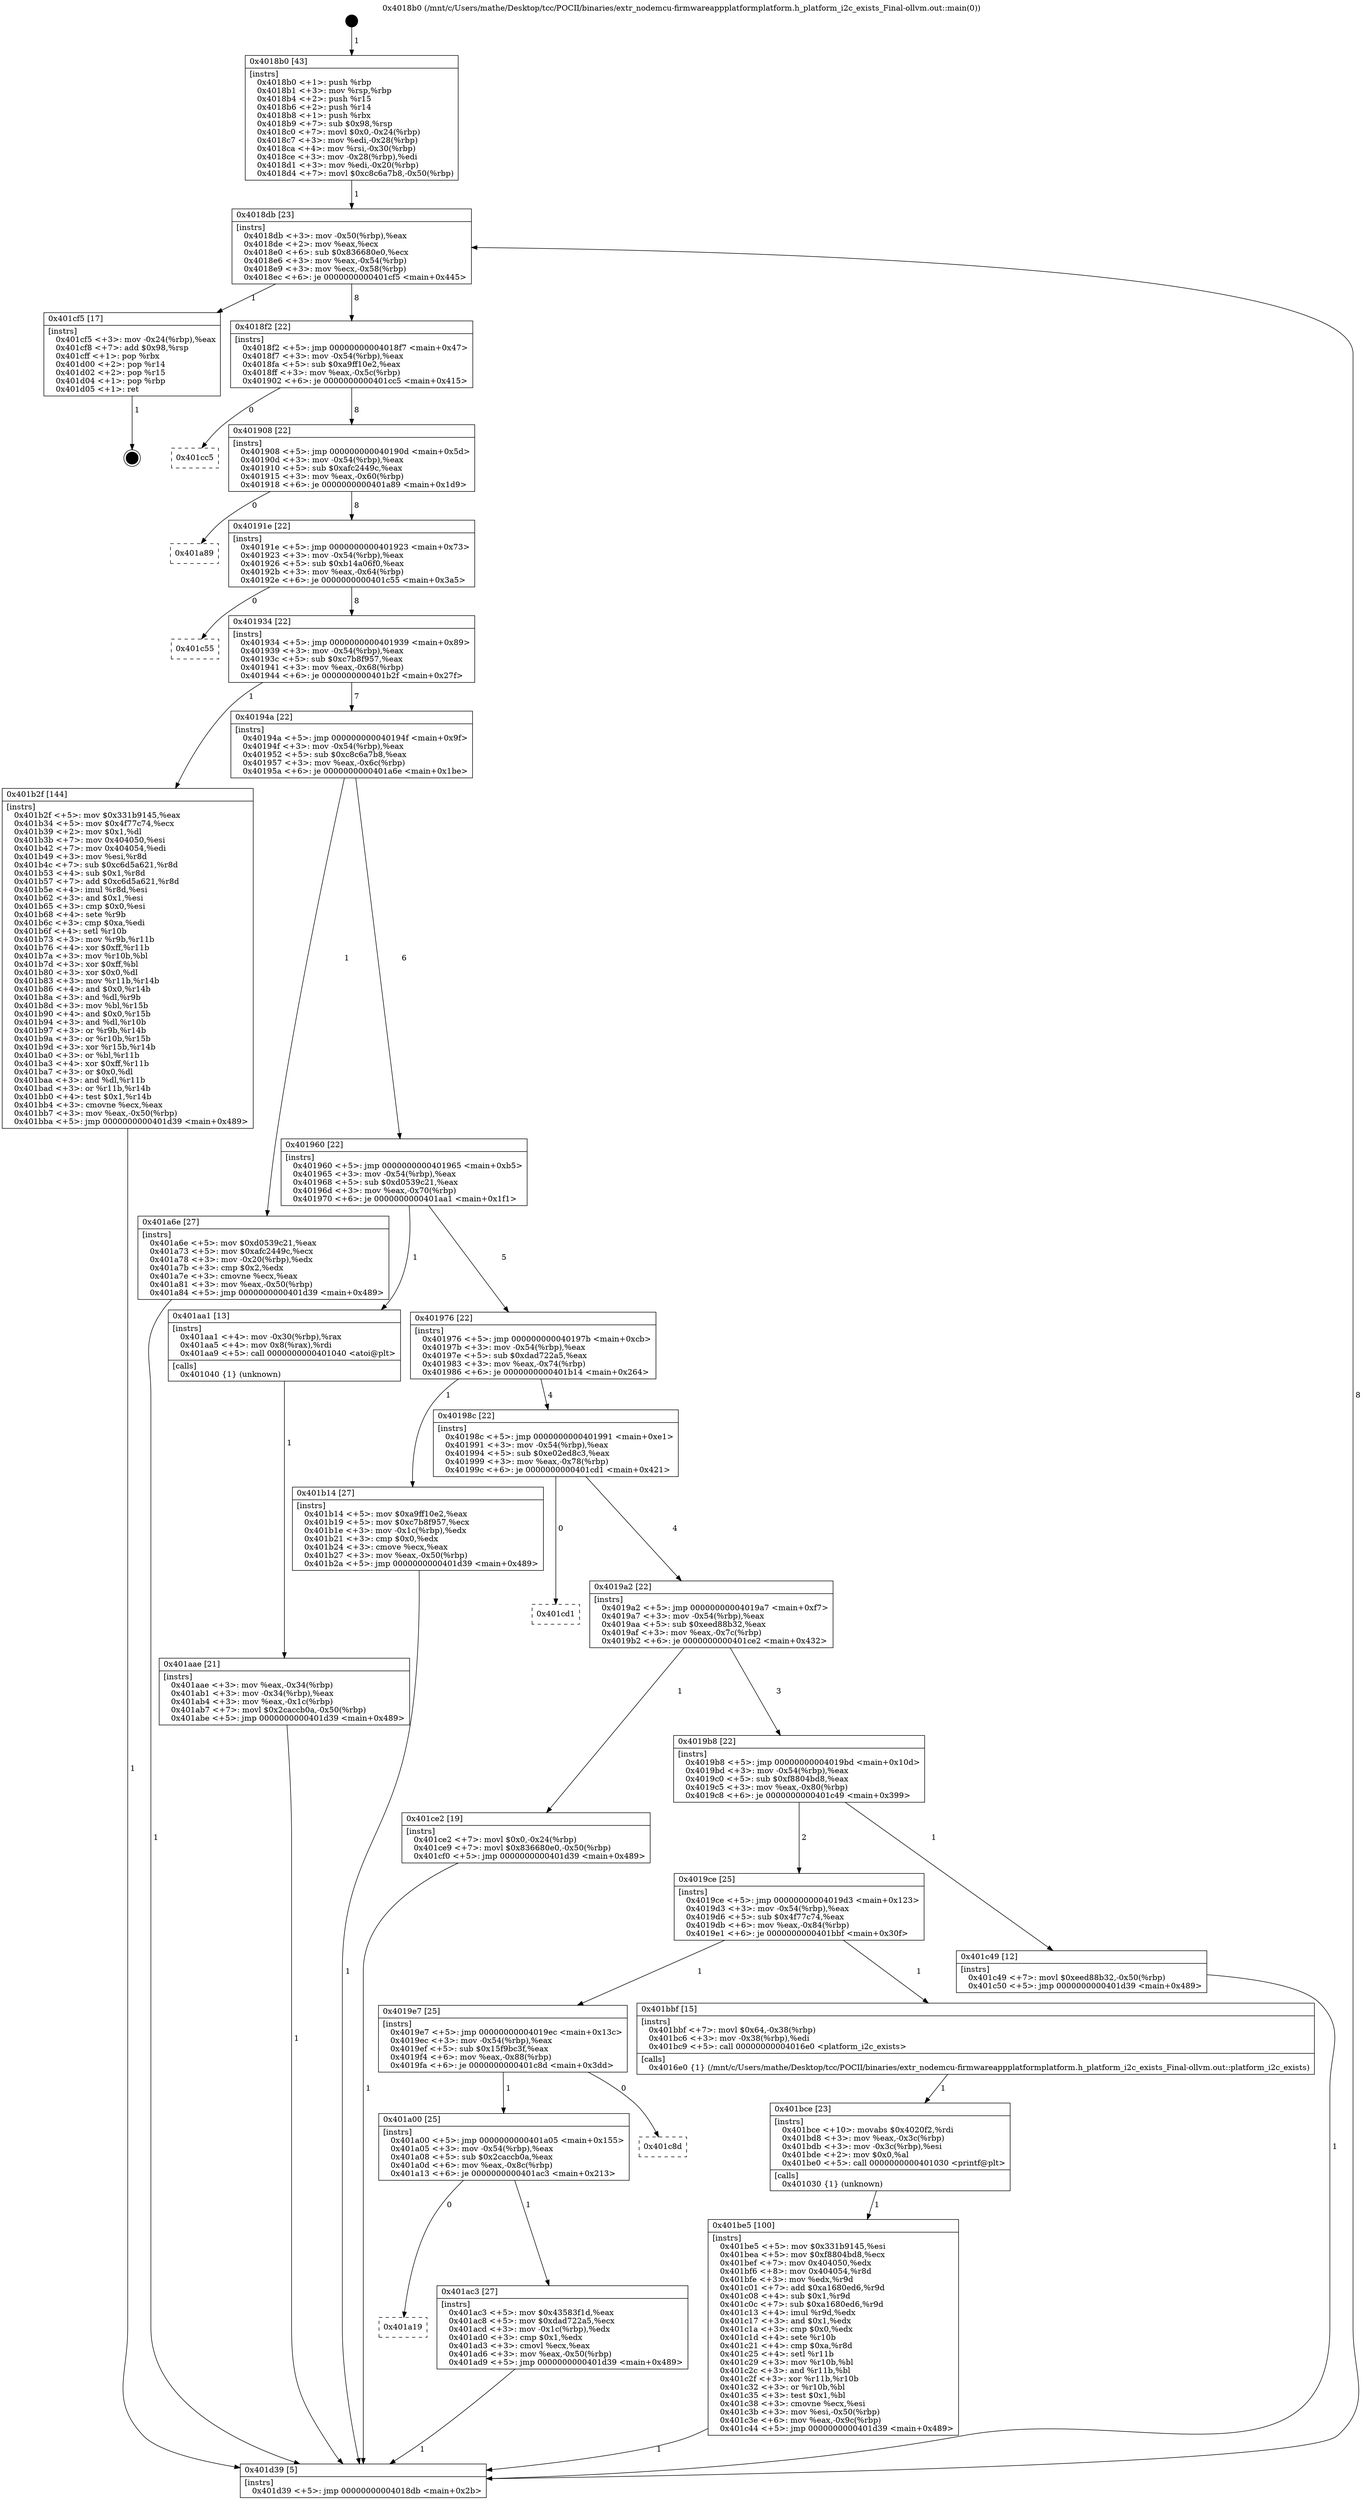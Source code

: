digraph "0x4018b0" {
  label = "0x4018b0 (/mnt/c/Users/mathe/Desktop/tcc/POCII/binaries/extr_nodemcu-firmwareappplatformplatform.h_platform_i2c_exists_Final-ollvm.out::main(0))"
  labelloc = "t"
  node[shape=record]

  Entry [label="",width=0.3,height=0.3,shape=circle,fillcolor=black,style=filled]
  "0x4018db" [label="{
     0x4018db [23]\l
     | [instrs]\l
     &nbsp;&nbsp;0x4018db \<+3\>: mov -0x50(%rbp),%eax\l
     &nbsp;&nbsp;0x4018de \<+2\>: mov %eax,%ecx\l
     &nbsp;&nbsp;0x4018e0 \<+6\>: sub $0x836680e0,%ecx\l
     &nbsp;&nbsp;0x4018e6 \<+3\>: mov %eax,-0x54(%rbp)\l
     &nbsp;&nbsp;0x4018e9 \<+3\>: mov %ecx,-0x58(%rbp)\l
     &nbsp;&nbsp;0x4018ec \<+6\>: je 0000000000401cf5 \<main+0x445\>\l
  }"]
  "0x401cf5" [label="{
     0x401cf5 [17]\l
     | [instrs]\l
     &nbsp;&nbsp;0x401cf5 \<+3\>: mov -0x24(%rbp),%eax\l
     &nbsp;&nbsp;0x401cf8 \<+7\>: add $0x98,%rsp\l
     &nbsp;&nbsp;0x401cff \<+1\>: pop %rbx\l
     &nbsp;&nbsp;0x401d00 \<+2\>: pop %r14\l
     &nbsp;&nbsp;0x401d02 \<+2\>: pop %r15\l
     &nbsp;&nbsp;0x401d04 \<+1\>: pop %rbp\l
     &nbsp;&nbsp;0x401d05 \<+1\>: ret\l
  }"]
  "0x4018f2" [label="{
     0x4018f2 [22]\l
     | [instrs]\l
     &nbsp;&nbsp;0x4018f2 \<+5\>: jmp 00000000004018f7 \<main+0x47\>\l
     &nbsp;&nbsp;0x4018f7 \<+3\>: mov -0x54(%rbp),%eax\l
     &nbsp;&nbsp;0x4018fa \<+5\>: sub $0xa9ff10e2,%eax\l
     &nbsp;&nbsp;0x4018ff \<+3\>: mov %eax,-0x5c(%rbp)\l
     &nbsp;&nbsp;0x401902 \<+6\>: je 0000000000401cc5 \<main+0x415\>\l
  }"]
  Exit [label="",width=0.3,height=0.3,shape=circle,fillcolor=black,style=filled,peripheries=2]
  "0x401cc5" [label="{
     0x401cc5\l
  }", style=dashed]
  "0x401908" [label="{
     0x401908 [22]\l
     | [instrs]\l
     &nbsp;&nbsp;0x401908 \<+5\>: jmp 000000000040190d \<main+0x5d\>\l
     &nbsp;&nbsp;0x40190d \<+3\>: mov -0x54(%rbp),%eax\l
     &nbsp;&nbsp;0x401910 \<+5\>: sub $0xafc2449c,%eax\l
     &nbsp;&nbsp;0x401915 \<+3\>: mov %eax,-0x60(%rbp)\l
     &nbsp;&nbsp;0x401918 \<+6\>: je 0000000000401a89 \<main+0x1d9\>\l
  }"]
  "0x401be5" [label="{
     0x401be5 [100]\l
     | [instrs]\l
     &nbsp;&nbsp;0x401be5 \<+5\>: mov $0x331b9145,%esi\l
     &nbsp;&nbsp;0x401bea \<+5\>: mov $0xf8804bd8,%ecx\l
     &nbsp;&nbsp;0x401bef \<+7\>: mov 0x404050,%edx\l
     &nbsp;&nbsp;0x401bf6 \<+8\>: mov 0x404054,%r8d\l
     &nbsp;&nbsp;0x401bfe \<+3\>: mov %edx,%r9d\l
     &nbsp;&nbsp;0x401c01 \<+7\>: add $0xa1680ed6,%r9d\l
     &nbsp;&nbsp;0x401c08 \<+4\>: sub $0x1,%r9d\l
     &nbsp;&nbsp;0x401c0c \<+7\>: sub $0xa1680ed6,%r9d\l
     &nbsp;&nbsp;0x401c13 \<+4\>: imul %r9d,%edx\l
     &nbsp;&nbsp;0x401c17 \<+3\>: and $0x1,%edx\l
     &nbsp;&nbsp;0x401c1a \<+3\>: cmp $0x0,%edx\l
     &nbsp;&nbsp;0x401c1d \<+4\>: sete %r10b\l
     &nbsp;&nbsp;0x401c21 \<+4\>: cmp $0xa,%r8d\l
     &nbsp;&nbsp;0x401c25 \<+4\>: setl %r11b\l
     &nbsp;&nbsp;0x401c29 \<+3\>: mov %r10b,%bl\l
     &nbsp;&nbsp;0x401c2c \<+3\>: and %r11b,%bl\l
     &nbsp;&nbsp;0x401c2f \<+3\>: xor %r11b,%r10b\l
     &nbsp;&nbsp;0x401c32 \<+3\>: or %r10b,%bl\l
     &nbsp;&nbsp;0x401c35 \<+3\>: test $0x1,%bl\l
     &nbsp;&nbsp;0x401c38 \<+3\>: cmovne %ecx,%esi\l
     &nbsp;&nbsp;0x401c3b \<+3\>: mov %esi,-0x50(%rbp)\l
     &nbsp;&nbsp;0x401c3e \<+6\>: mov %eax,-0x9c(%rbp)\l
     &nbsp;&nbsp;0x401c44 \<+5\>: jmp 0000000000401d39 \<main+0x489\>\l
  }"]
  "0x401a89" [label="{
     0x401a89\l
  }", style=dashed]
  "0x40191e" [label="{
     0x40191e [22]\l
     | [instrs]\l
     &nbsp;&nbsp;0x40191e \<+5\>: jmp 0000000000401923 \<main+0x73\>\l
     &nbsp;&nbsp;0x401923 \<+3\>: mov -0x54(%rbp),%eax\l
     &nbsp;&nbsp;0x401926 \<+5\>: sub $0xb14a06f0,%eax\l
     &nbsp;&nbsp;0x40192b \<+3\>: mov %eax,-0x64(%rbp)\l
     &nbsp;&nbsp;0x40192e \<+6\>: je 0000000000401c55 \<main+0x3a5\>\l
  }"]
  "0x401bce" [label="{
     0x401bce [23]\l
     | [instrs]\l
     &nbsp;&nbsp;0x401bce \<+10\>: movabs $0x4020f2,%rdi\l
     &nbsp;&nbsp;0x401bd8 \<+3\>: mov %eax,-0x3c(%rbp)\l
     &nbsp;&nbsp;0x401bdb \<+3\>: mov -0x3c(%rbp),%esi\l
     &nbsp;&nbsp;0x401bde \<+2\>: mov $0x0,%al\l
     &nbsp;&nbsp;0x401be0 \<+5\>: call 0000000000401030 \<printf@plt\>\l
     | [calls]\l
     &nbsp;&nbsp;0x401030 \{1\} (unknown)\l
  }"]
  "0x401c55" [label="{
     0x401c55\l
  }", style=dashed]
  "0x401934" [label="{
     0x401934 [22]\l
     | [instrs]\l
     &nbsp;&nbsp;0x401934 \<+5\>: jmp 0000000000401939 \<main+0x89\>\l
     &nbsp;&nbsp;0x401939 \<+3\>: mov -0x54(%rbp),%eax\l
     &nbsp;&nbsp;0x40193c \<+5\>: sub $0xc7b8f957,%eax\l
     &nbsp;&nbsp;0x401941 \<+3\>: mov %eax,-0x68(%rbp)\l
     &nbsp;&nbsp;0x401944 \<+6\>: je 0000000000401b2f \<main+0x27f\>\l
  }"]
  "0x401a19" [label="{
     0x401a19\l
  }", style=dashed]
  "0x401b2f" [label="{
     0x401b2f [144]\l
     | [instrs]\l
     &nbsp;&nbsp;0x401b2f \<+5\>: mov $0x331b9145,%eax\l
     &nbsp;&nbsp;0x401b34 \<+5\>: mov $0x4f77c74,%ecx\l
     &nbsp;&nbsp;0x401b39 \<+2\>: mov $0x1,%dl\l
     &nbsp;&nbsp;0x401b3b \<+7\>: mov 0x404050,%esi\l
     &nbsp;&nbsp;0x401b42 \<+7\>: mov 0x404054,%edi\l
     &nbsp;&nbsp;0x401b49 \<+3\>: mov %esi,%r8d\l
     &nbsp;&nbsp;0x401b4c \<+7\>: sub $0xc6d5a621,%r8d\l
     &nbsp;&nbsp;0x401b53 \<+4\>: sub $0x1,%r8d\l
     &nbsp;&nbsp;0x401b57 \<+7\>: add $0xc6d5a621,%r8d\l
     &nbsp;&nbsp;0x401b5e \<+4\>: imul %r8d,%esi\l
     &nbsp;&nbsp;0x401b62 \<+3\>: and $0x1,%esi\l
     &nbsp;&nbsp;0x401b65 \<+3\>: cmp $0x0,%esi\l
     &nbsp;&nbsp;0x401b68 \<+4\>: sete %r9b\l
     &nbsp;&nbsp;0x401b6c \<+3\>: cmp $0xa,%edi\l
     &nbsp;&nbsp;0x401b6f \<+4\>: setl %r10b\l
     &nbsp;&nbsp;0x401b73 \<+3\>: mov %r9b,%r11b\l
     &nbsp;&nbsp;0x401b76 \<+4\>: xor $0xff,%r11b\l
     &nbsp;&nbsp;0x401b7a \<+3\>: mov %r10b,%bl\l
     &nbsp;&nbsp;0x401b7d \<+3\>: xor $0xff,%bl\l
     &nbsp;&nbsp;0x401b80 \<+3\>: xor $0x0,%dl\l
     &nbsp;&nbsp;0x401b83 \<+3\>: mov %r11b,%r14b\l
     &nbsp;&nbsp;0x401b86 \<+4\>: and $0x0,%r14b\l
     &nbsp;&nbsp;0x401b8a \<+3\>: and %dl,%r9b\l
     &nbsp;&nbsp;0x401b8d \<+3\>: mov %bl,%r15b\l
     &nbsp;&nbsp;0x401b90 \<+4\>: and $0x0,%r15b\l
     &nbsp;&nbsp;0x401b94 \<+3\>: and %dl,%r10b\l
     &nbsp;&nbsp;0x401b97 \<+3\>: or %r9b,%r14b\l
     &nbsp;&nbsp;0x401b9a \<+3\>: or %r10b,%r15b\l
     &nbsp;&nbsp;0x401b9d \<+3\>: xor %r15b,%r14b\l
     &nbsp;&nbsp;0x401ba0 \<+3\>: or %bl,%r11b\l
     &nbsp;&nbsp;0x401ba3 \<+4\>: xor $0xff,%r11b\l
     &nbsp;&nbsp;0x401ba7 \<+3\>: or $0x0,%dl\l
     &nbsp;&nbsp;0x401baa \<+3\>: and %dl,%r11b\l
     &nbsp;&nbsp;0x401bad \<+3\>: or %r11b,%r14b\l
     &nbsp;&nbsp;0x401bb0 \<+4\>: test $0x1,%r14b\l
     &nbsp;&nbsp;0x401bb4 \<+3\>: cmovne %ecx,%eax\l
     &nbsp;&nbsp;0x401bb7 \<+3\>: mov %eax,-0x50(%rbp)\l
     &nbsp;&nbsp;0x401bba \<+5\>: jmp 0000000000401d39 \<main+0x489\>\l
  }"]
  "0x40194a" [label="{
     0x40194a [22]\l
     | [instrs]\l
     &nbsp;&nbsp;0x40194a \<+5\>: jmp 000000000040194f \<main+0x9f\>\l
     &nbsp;&nbsp;0x40194f \<+3\>: mov -0x54(%rbp),%eax\l
     &nbsp;&nbsp;0x401952 \<+5\>: sub $0xc8c6a7b8,%eax\l
     &nbsp;&nbsp;0x401957 \<+3\>: mov %eax,-0x6c(%rbp)\l
     &nbsp;&nbsp;0x40195a \<+6\>: je 0000000000401a6e \<main+0x1be\>\l
  }"]
  "0x401ac3" [label="{
     0x401ac3 [27]\l
     | [instrs]\l
     &nbsp;&nbsp;0x401ac3 \<+5\>: mov $0x43583f1d,%eax\l
     &nbsp;&nbsp;0x401ac8 \<+5\>: mov $0xdad722a5,%ecx\l
     &nbsp;&nbsp;0x401acd \<+3\>: mov -0x1c(%rbp),%edx\l
     &nbsp;&nbsp;0x401ad0 \<+3\>: cmp $0x1,%edx\l
     &nbsp;&nbsp;0x401ad3 \<+3\>: cmovl %ecx,%eax\l
     &nbsp;&nbsp;0x401ad6 \<+3\>: mov %eax,-0x50(%rbp)\l
     &nbsp;&nbsp;0x401ad9 \<+5\>: jmp 0000000000401d39 \<main+0x489\>\l
  }"]
  "0x401a6e" [label="{
     0x401a6e [27]\l
     | [instrs]\l
     &nbsp;&nbsp;0x401a6e \<+5\>: mov $0xd0539c21,%eax\l
     &nbsp;&nbsp;0x401a73 \<+5\>: mov $0xafc2449c,%ecx\l
     &nbsp;&nbsp;0x401a78 \<+3\>: mov -0x20(%rbp),%edx\l
     &nbsp;&nbsp;0x401a7b \<+3\>: cmp $0x2,%edx\l
     &nbsp;&nbsp;0x401a7e \<+3\>: cmovne %ecx,%eax\l
     &nbsp;&nbsp;0x401a81 \<+3\>: mov %eax,-0x50(%rbp)\l
     &nbsp;&nbsp;0x401a84 \<+5\>: jmp 0000000000401d39 \<main+0x489\>\l
  }"]
  "0x401960" [label="{
     0x401960 [22]\l
     | [instrs]\l
     &nbsp;&nbsp;0x401960 \<+5\>: jmp 0000000000401965 \<main+0xb5\>\l
     &nbsp;&nbsp;0x401965 \<+3\>: mov -0x54(%rbp),%eax\l
     &nbsp;&nbsp;0x401968 \<+5\>: sub $0xd0539c21,%eax\l
     &nbsp;&nbsp;0x40196d \<+3\>: mov %eax,-0x70(%rbp)\l
     &nbsp;&nbsp;0x401970 \<+6\>: je 0000000000401aa1 \<main+0x1f1\>\l
  }"]
  "0x401d39" [label="{
     0x401d39 [5]\l
     | [instrs]\l
     &nbsp;&nbsp;0x401d39 \<+5\>: jmp 00000000004018db \<main+0x2b\>\l
  }"]
  "0x4018b0" [label="{
     0x4018b0 [43]\l
     | [instrs]\l
     &nbsp;&nbsp;0x4018b0 \<+1\>: push %rbp\l
     &nbsp;&nbsp;0x4018b1 \<+3\>: mov %rsp,%rbp\l
     &nbsp;&nbsp;0x4018b4 \<+2\>: push %r15\l
     &nbsp;&nbsp;0x4018b6 \<+2\>: push %r14\l
     &nbsp;&nbsp;0x4018b8 \<+1\>: push %rbx\l
     &nbsp;&nbsp;0x4018b9 \<+7\>: sub $0x98,%rsp\l
     &nbsp;&nbsp;0x4018c0 \<+7\>: movl $0x0,-0x24(%rbp)\l
     &nbsp;&nbsp;0x4018c7 \<+3\>: mov %edi,-0x28(%rbp)\l
     &nbsp;&nbsp;0x4018ca \<+4\>: mov %rsi,-0x30(%rbp)\l
     &nbsp;&nbsp;0x4018ce \<+3\>: mov -0x28(%rbp),%edi\l
     &nbsp;&nbsp;0x4018d1 \<+3\>: mov %edi,-0x20(%rbp)\l
     &nbsp;&nbsp;0x4018d4 \<+7\>: movl $0xc8c6a7b8,-0x50(%rbp)\l
  }"]
  "0x401a00" [label="{
     0x401a00 [25]\l
     | [instrs]\l
     &nbsp;&nbsp;0x401a00 \<+5\>: jmp 0000000000401a05 \<main+0x155\>\l
     &nbsp;&nbsp;0x401a05 \<+3\>: mov -0x54(%rbp),%eax\l
     &nbsp;&nbsp;0x401a08 \<+5\>: sub $0x2caccb0a,%eax\l
     &nbsp;&nbsp;0x401a0d \<+6\>: mov %eax,-0x8c(%rbp)\l
     &nbsp;&nbsp;0x401a13 \<+6\>: je 0000000000401ac3 \<main+0x213\>\l
  }"]
  "0x401aa1" [label="{
     0x401aa1 [13]\l
     | [instrs]\l
     &nbsp;&nbsp;0x401aa1 \<+4\>: mov -0x30(%rbp),%rax\l
     &nbsp;&nbsp;0x401aa5 \<+4\>: mov 0x8(%rax),%rdi\l
     &nbsp;&nbsp;0x401aa9 \<+5\>: call 0000000000401040 \<atoi@plt\>\l
     | [calls]\l
     &nbsp;&nbsp;0x401040 \{1\} (unknown)\l
  }"]
  "0x401976" [label="{
     0x401976 [22]\l
     | [instrs]\l
     &nbsp;&nbsp;0x401976 \<+5\>: jmp 000000000040197b \<main+0xcb\>\l
     &nbsp;&nbsp;0x40197b \<+3\>: mov -0x54(%rbp),%eax\l
     &nbsp;&nbsp;0x40197e \<+5\>: sub $0xdad722a5,%eax\l
     &nbsp;&nbsp;0x401983 \<+3\>: mov %eax,-0x74(%rbp)\l
     &nbsp;&nbsp;0x401986 \<+6\>: je 0000000000401b14 \<main+0x264\>\l
  }"]
  "0x401aae" [label="{
     0x401aae [21]\l
     | [instrs]\l
     &nbsp;&nbsp;0x401aae \<+3\>: mov %eax,-0x34(%rbp)\l
     &nbsp;&nbsp;0x401ab1 \<+3\>: mov -0x34(%rbp),%eax\l
     &nbsp;&nbsp;0x401ab4 \<+3\>: mov %eax,-0x1c(%rbp)\l
     &nbsp;&nbsp;0x401ab7 \<+7\>: movl $0x2caccb0a,-0x50(%rbp)\l
     &nbsp;&nbsp;0x401abe \<+5\>: jmp 0000000000401d39 \<main+0x489\>\l
  }"]
  "0x401c8d" [label="{
     0x401c8d\l
  }", style=dashed]
  "0x401b14" [label="{
     0x401b14 [27]\l
     | [instrs]\l
     &nbsp;&nbsp;0x401b14 \<+5\>: mov $0xa9ff10e2,%eax\l
     &nbsp;&nbsp;0x401b19 \<+5\>: mov $0xc7b8f957,%ecx\l
     &nbsp;&nbsp;0x401b1e \<+3\>: mov -0x1c(%rbp),%edx\l
     &nbsp;&nbsp;0x401b21 \<+3\>: cmp $0x0,%edx\l
     &nbsp;&nbsp;0x401b24 \<+3\>: cmove %ecx,%eax\l
     &nbsp;&nbsp;0x401b27 \<+3\>: mov %eax,-0x50(%rbp)\l
     &nbsp;&nbsp;0x401b2a \<+5\>: jmp 0000000000401d39 \<main+0x489\>\l
  }"]
  "0x40198c" [label="{
     0x40198c [22]\l
     | [instrs]\l
     &nbsp;&nbsp;0x40198c \<+5\>: jmp 0000000000401991 \<main+0xe1\>\l
     &nbsp;&nbsp;0x401991 \<+3\>: mov -0x54(%rbp),%eax\l
     &nbsp;&nbsp;0x401994 \<+5\>: sub $0xe02ed8c3,%eax\l
     &nbsp;&nbsp;0x401999 \<+3\>: mov %eax,-0x78(%rbp)\l
     &nbsp;&nbsp;0x40199c \<+6\>: je 0000000000401cd1 \<main+0x421\>\l
  }"]
  "0x4019e7" [label="{
     0x4019e7 [25]\l
     | [instrs]\l
     &nbsp;&nbsp;0x4019e7 \<+5\>: jmp 00000000004019ec \<main+0x13c\>\l
     &nbsp;&nbsp;0x4019ec \<+3\>: mov -0x54(%rbp),%eax\l
     &nbsp;&nbsp;0x4019ef \<+5\>: sub $0x15f9bc3f,%eax\l
     &nbsp;&nbsp;0x4019f4 \<+6\>: mov %eax,-0x88(%rbp)\l
     &nbsp;&nbsp;0x4019fa \<+6\>: je 0000000000401c8d \<main+0x3dd\>\l
  }"]
  "0x401cd1" [label="{
     0x401cd1\l
  }", style=dashed]
  "0x4019a2" [label="{
     0x4019a2 [22]\l
     | [instrs]\l
     &nbsp;&nbsp;0x4019a2 \<+5\>: jmp 00000000004019a7 \<main+0xf7\>\l
     &nbsp;&nbsp;0x4019a7 \<+3\>: mov -0x54(%rbp),%eax\l
     &nbsp;&nbsp;0x4019aa \<+5\>: sub $0xeed88b32,%eax\l
     &nbsp;&nbsp;0x4019af \<+3\>: mov %eax,-0x7c(%rbp)\l
     &nbsp;&nbsp;0x4019b2 \<+6\>: je 0000000000401ce2 \<main+0x432\>\l
  }"]
  "0x401bbf" [label="{
     0x401bbf [15]\l
     | [instrs]\l
     &nbsp;&nbsp;0x401bbf \<+7\>: movl $0x64,-0x38(%rbp)\l
     &nbsp;&nbsp;0x401bc6 \<+3\>: mov -0x38(%rbp),%edi\l
     &nbsp;&nbsp;0x401bc9 \<+5\>: call 00000000004016e0 \<platform_i2c_exists\>\l
     | [calls]\l
     &nbsp;&nbsp;0x4016e0 \{1\} (/mnt/c/Users/mathe/Desktop/tcc/POCII/binaries/extr_nodemcu-firmwareappplatformplatform.h_platform_i2c_exists_Final-ollvm.out::platform_i2c_exists)\l
  }"]
  "0x401ce2" [label="{
     0x401ce2 [19]\l
     | [instrs]\l
     &nbsp;&nbsp;0x401ce2 \<+7\>: movl $0x0,-0x24(%rbp)\l
     &nbsp;&nbsp;0x401ce9 \<+7\>: movl $0x836680e0,-0x50(%rbp)\l
     &nbsp;&nbsp;0x401cf0 \<+5\>: jmp 0000000000401d39 \<main+0x489\>\l
  }"]
  "0x4019b8" [label="{
     0x4019b8 [22]\l
     | [instrs]\l
     &nbsp;&nbsp;0x4019b8 \<+5\>: jmp 00000000004019bd \<main+0x10d\>\l
     &nbsp;&nbsp;0x4019bd \<+3\>: mov -0x54(%rbp),%eax\l
     &nbsp;&nbsp;0x4019c0 \<+5\>: sub $0xf8804bd8,%eax\l
     &nbsp;&nbsp;0x4019c5 \<+3\>: mov %eax,-0x80(%rbp)\l
     &nbsp;&nbsp;0x4019c8 \<+6\>: je 0000000000401c49 \<main+0x399\>\l
  }"]
  "0x4019ce" [label="{
     0x4019ce [25]\l
     | [instrs]\l
     &nbsp;&nbsp;0x4019ce \<+5\>: jmp 00000000004019d3 \<main+0x123\>\l
     &nbsp;&nbsp;0x4019d3 \<+3\>: mov -0x54(%rbp),%eax\l
     &nbsp;&nbsp;0x4019d6 \<+5\>: sub $0x4f77c74,%eax\l
     &nbsp;&nbsp;0x4019db \<+6\>: mov %eax,-0x84(%rbp)\l
     &nbsp;&nbsp;0x4019e1 \<+6\>: je 0000000000401bbf \<main+0x30f\>\l
  }"]
  "0x401c49" [label="{
     0x401c49 [12]\l
     | [instrs]\l
     &nbsp;&nbsp;0x401c49 \<+7\>: movl $0xeed88b32,-0x50(%rbp)\l
     &nbsp;&nbsp;0x401c50 \<+5\>: jmp 0000000000401d39 \<main+0x489\>\l
  }"]
  Entry -> "0x4018b0" [label=" 1"]
  "0x4018db" -> "0x401cf5" [label=" 1"]
  "0x4018db" -> "0x4018f2" [label=" 8"]
  "0x401cf5" -> Exit [label=" 1"]
  "0x4018f2" -> "0x401cc5" [label=" 0"]
  "0x4018f2" -> "0x401908" [label=" 8"]
  "0x401ce2" -> "0x401d39" [label=" 1"]
  "0x401908" -> "0x401a89" [label=" 0"]
  "0x401908" -> "0x40191e" [label=" 8"]
  "0x401c49" -> "0x401d39" [label=" 1"]
  "0x40191e" -> "0x401c55" [label=" 0"]
  "0x40191e" -> "0x401934" [label=" 8"]
  "0x401be5" -> "0x401d39" [label=" 1"]
  "0x401934" -> "0x401b2f" [label=" 1"]
  "0x401934" -> "0x40194a" [label=" 7"]
  "0x401bce" -> "0x401be5" [label=" 1"]
  "0x40194a" -> "0x401a6e" [label=" 1"]
  "0x40194a" -> "0x401960" [label=" 6"]
  "0x401a6e" -> "0x401d39" [label=" 1"]
  "0x4018b0" -> "0x4018db" [label=" 1"]
  "0x401d39" -> "0x4018db" [label=" 8"]
  "0x401bbf" -> "0x401bce" [label=" 1"]
  "0x401960" -> "0x401aa1" [label=" 1"]
  "0x401960" -> "0x401976" [label=" 5"]
  "0x401aa1" -> "0x401aae" [label=" 1"]
  "0x401aae" -> "0x401d39" [label=" 1"]
  "0x401b14" -> "0x401d39" [label=" 1"]
  "0x401976" -> "0x401b14" [label=" 1"]
  "0x401976" -> "0x40198c" [label=" 4"]
  "0x401ac3" -> "0x401d39" [label=" 1"]
  "0x40198c" -> "0x401cd1" [label=" 0"]
  "0x40198c" -> "0x4019a2" [label=" 4"]
  "0x401a00" -> "0x401ac3" [label=" 1"]
  "0x4019a2" -> "0x401ce2" [label=" 1"]
  "0x4019a2" -> "0x4019b8" [label=" 3"]
  "0x401b2f" -> "0x401d39" [label=" 1"]
  "0x4019b8" -> "0x401c49" [label=" 1"]
  "0x4019b8" -> "0x4019ce" [label=" 2"]
  "0x4019e7" -> "0x401a00" [label=" 1"]
  "0x4019ce" -> "0x401bbf" [label=" 1"]
  "0x4019ce" -> "0x4019e7" [label=" 1"]
  "0x401a00" -> "0x401a19" [label=" 0"]
  "0x4019e7" -> "0x401c8d" [label=" 0"]
}
